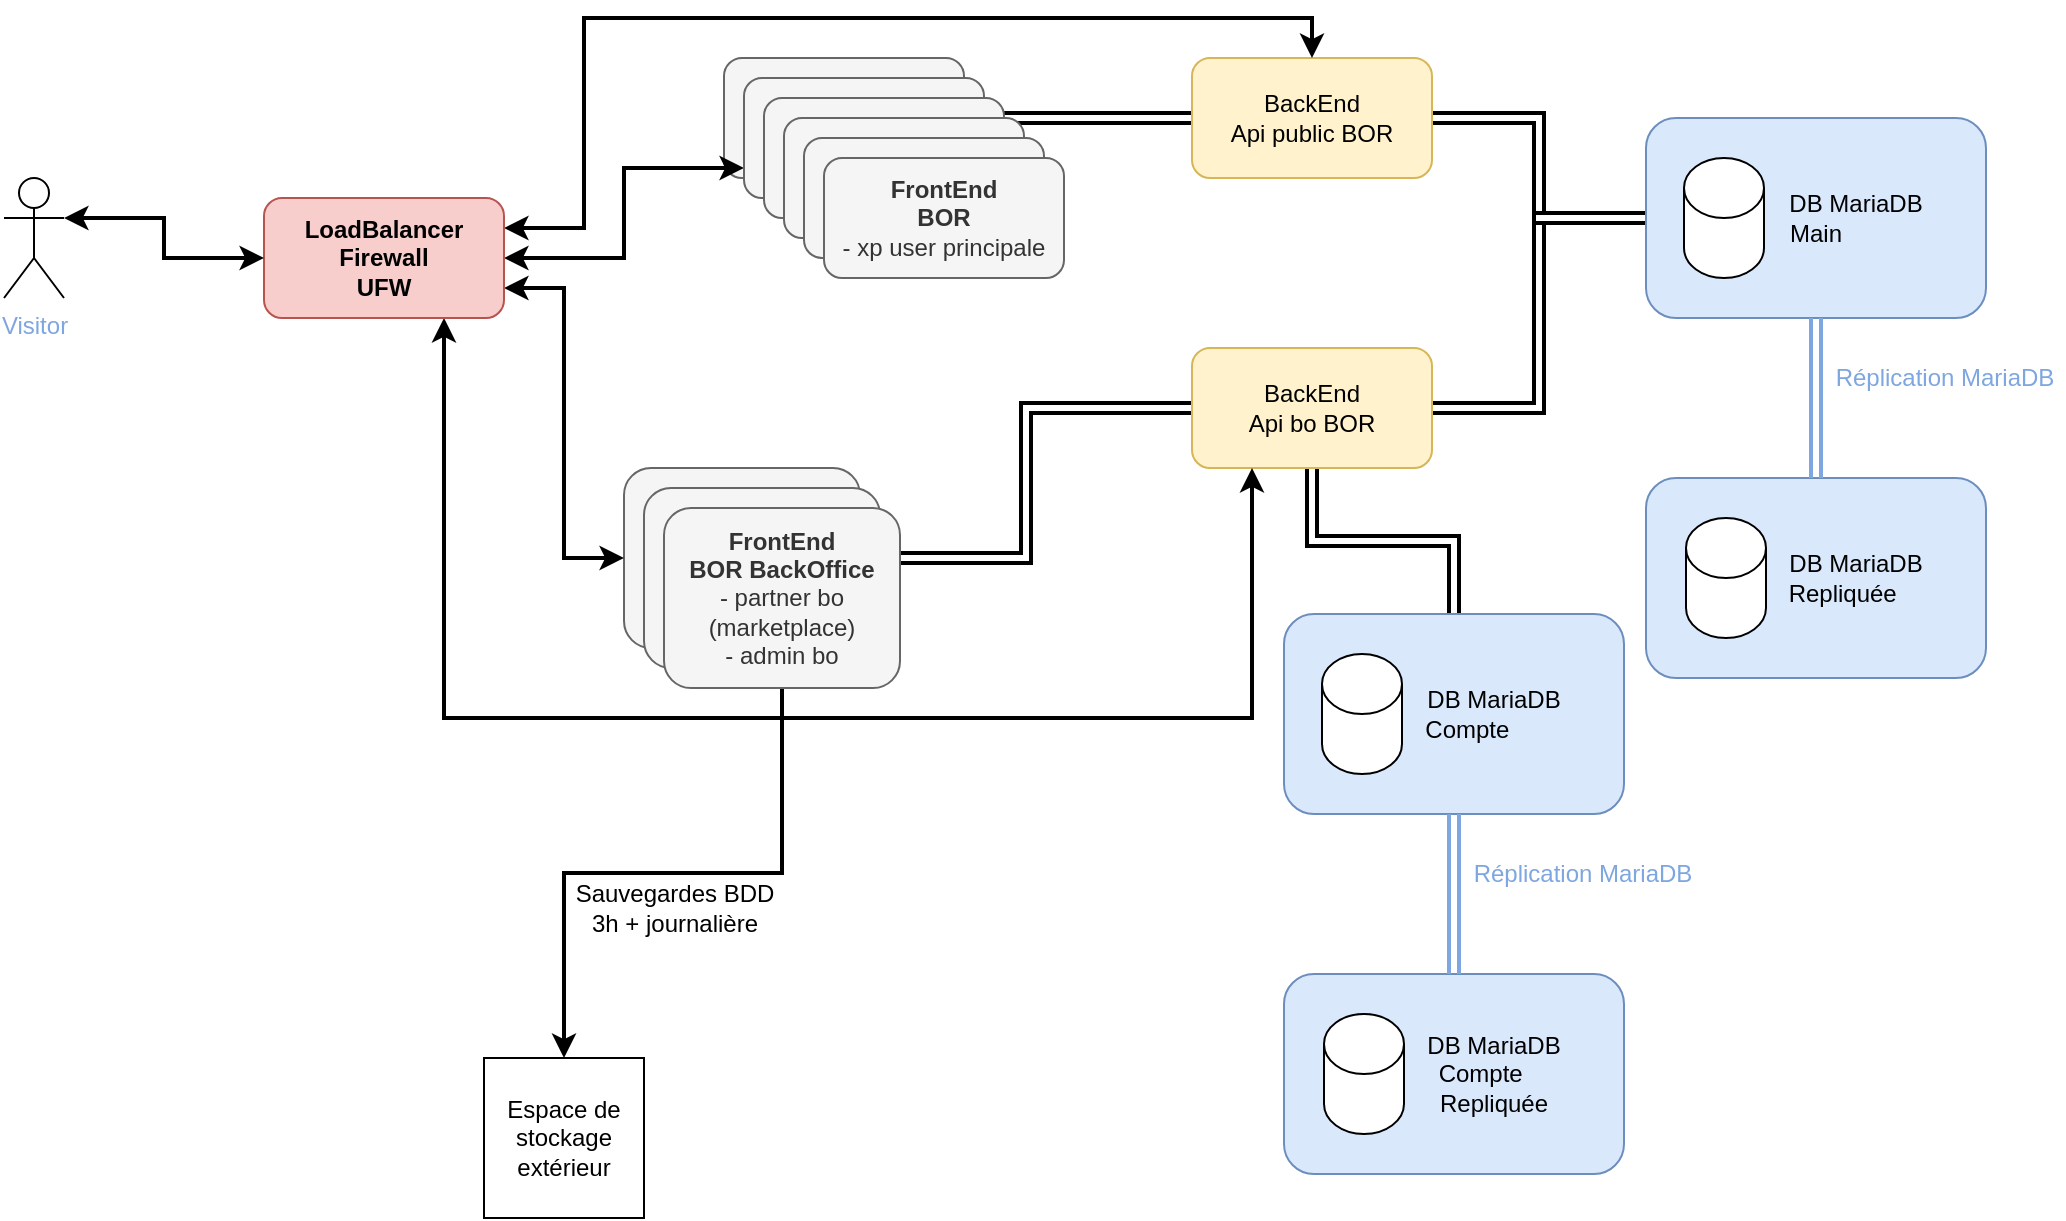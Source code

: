 <mxfile version="16.4.11" type="github"><diagram id="IlHmeUBs8ijX_K0DylmP" name="Page-1"><mxGraphModel dx="2249" dy="762" grid="1" gridSize="10" guides="1" tooltips="1" connect="1" arrows="1" fold="1" page="1" pageScale="1" pageWidth="827" pageHeight="1169" math="0" shadow="0"><root><mxCell id="0"/><mxCell id="1" parent="0"/><mxCell id="RqqOxDh15y2Ho8kNKX7J-13" style="edgeStyle=orthogonalEdgeStyle;rounded=0;orthogonalLoop=1;jettySize=auto;html=1;exitX=1;exitY=0.5;exitDx=0;exitDy=0;strokeColor=default;shape=link;strokeWidth=2;" edge="1" parent="1" source="RqqOxDh15y2Ho8kNKX7J-3" target="RqqOxDh15y2Ho8kNKX7J-4"><mxGeometry relative="1" as="geometry"/></mxCell><mxCell id="RqqOxDh15y2Ho8kNKX7J-3" value="&lt;b&gt;FrontEnd&lt;br&gt;BOR&lt;/b&gt;&lt;br&gt;- xp user principale" style="rounded=1;whiteSpace=wrap;html=1;fillColor=#f5f5f5;fontColor=#333333;strokeColor=#666666;" vertex="1" parent="1"><mxGeometry x="60" y="50" width="120" height="60" as="geometry"/></mxCell><mxCell id="RqqOxDh15y2Ho8kNKX7J-16" style="edgeStyle=orthogonalEdgeStyle;shape=link;rounded=0;orthogonalLoop=1;jettySize=auto;html=1;exitX=1;exitY=0.5;exitDx=0;exitDy=0;strokeColor=default;strokeWidth=2;" edge="1" parent="1" source="RqqOxDh15y2Ho8kNKX7J-4" target="RqqOxDh15y2Ho8kNKX7J-8"><mxGeometry relative="1" as="geometry"/></mxCell><mxCell id="RqqOxDh15y2Ho8kNKX7J-4" value="BackEnd&lt;br&gt;Api public BOR" style="rounded=1;whiteSpace=wrap;html=1;fillColor=#fff2cc;strokeColor=#d6b656;" vertex="1" parent="1"><mxGeometry x="294" y="50" width="120" height="60" as="geometry"/></mxCell><mxCell id="RqqOxDh15y2Ho8kNKX7J-14" style="edgeStyle=orthogonalEdgeStyle;shape=link;rounded=0;orthogonalLoop=1;jettySize=auto;html=1;exitX=1;exitY=0.5;exitDx=0;exitDy=0;strokeColor=default;strokeWidth=2;" edge="1" parent="1" source="RqqOxDh15y2Ho8kNKX7J-5" target="RqqOxDh15y2Ho8kNKX7J-6"><mxGeometry relative="1" as="geometry"/></mxCell><mxCell id="RqqOxDh15y2Ho8kNKX7J-5" value="&lt;b&gt;FrontEnd&lt;br&gt;BOR BackOffice&lt;/b&gt;&lt;br&gt;- partner bo (marketplace)&lt;br&gt;- admin bo" style="rounded=1;whiteSpace=wrap;html=1;fillColor=#f5f5f5;fontColor=#333333;strokeColor=#666666;" vertex="1" parent="1"><mxGeometry x="10" y="255" width="118" height="90" as="geometry"/></mxCell><mxCell id="RqqOxDh15y2Ho8kNKX7J-15" style="edgeStyle=orthogonalEdgeStyle;shape=link;rounded=0;orthogonalLoop=1;jettySize=auto;html=1;exitX=1;exitY=0.5;exitDx=0;exitDy=0;entryX=0;entryY=0.5;entryDx=0;entryDy=0;strokeColor=default;strokeWidth=2;" edge="1" parent="1" source="RqqOxDh15y2Ho8kNKX7J-6" target="RqqOxDh15y2Ho8kNKX7J-8"><mxGeometry relative="1" as="geometry"/></mxCell><mxCell id="RqqOxDh15y2Ho8kNKX7J-27" style="edgeStyle=orthogonalEdgeStyle;shape=link;rounded=0;orthogonalLoop=1;jettySize=auto;html=1;exitX=0.5;exitY=1;exitDx=0;exitDy=0;fontColor=#7EA6E0;strokeColor=#000000;strokeWidth=2;" edge="1" parent="1" source="RqqOxDh15y2Ho8kNKX7J-6" target="RqqOxDh15y2Ho8kNKX7J-20"><mxGeometry relative="1" as="geometry"/></mxCell><mxCell id="RqqOxDh15y2Ho8kNKX7J-6" value="BackEnd&lt;br&gt;Api bo BOR" style="rounded=1;whiteSpace=wrap;html=1;fillColor=#fff2cc;strokeColor=#d6b656;" vertex="1" parent="1"><mxGeometry x="294" y="195" width="120" height="60" as="geometry"/></mxCell><mxCell id="RqqOxDh15y2Ho8kNKX7J-9" value="" style="group" vertex="1" connectable="0" parent="1"><mxGeometry x="520" y="80" width="170" height="100" as="geometry"/></mxCell><mxCell id="RqqOxDh15y2Ho8kNKX7J-8" value="&amp;nbsp; &amp;nbsp; &amp;nbsp; &amp;nbsp; &amp;nbsp; &amp;nbsp; DB MariaDB&lt;br&gt;Main" style="rounded=1;whiteSpace=wrap;html=1;fillColor=#dae8fc;strokeColor=#6c8ebf;" vertex="1" parent="RqqOxDh15y2Ho8kNKX7J-9"><mxGeometry x="1" width="170" height="100" as="geometry"/></mxCell><mxCell id="RqqOxDh15y2Ho8kNKX7J-7" value="" style="shape=cylinder3;whiteSpace=wrap;html=1;boundedLbl=1;backgroundOutline=1;size=15;" vertex="1" parent="RqqOxDh15y2Ho8kNKX7J-9"><mxGeometry x="20" y="20" width="40" height="60" as="geometry"/></mxCell><mxCell id="RqqOxDh15y2Ho8kNKX7J-10" value="" style="group" vertex="1" connectable="0" parent="1"><mxGeometry x="521" y="260" width="170" height="100" as="geometry"/></mxCell><mxCell id="RqqOxDh15y2Ho8kNKX7J-11" value="&amp;nbsp; &amp;nbsp; &amp;nbsp; &amp;nbsp; &amp;nbsp; &amp;nbsp; DB MariaDB&lt;br&gt;&amp;nbsp; &amp;nbsp; &amp;nbsp; &amp;nbsp; Repliquée" style="rounded=1;whiteSpace=wrap;html=1;fillColor=#dae8fc;strokeColor=#6c8ebf;" vertex="1" parent="RqqOxDh15y2Ho8kNKX7J-10"><mxGeometry width="170" height="100" as="geometry"/></mxCell><mxCell id="RqqOxDh15y2Ho8kNKX7J-12" value="" style="shape=cylinder3;whiteSpace=wrap;html=1;boundedLbl=1;backgroundOutline=1;size=15;" vertex="1" parent="RqqOxDh15y2Ho8kNKX7J-10"><mxGeometry x="20" y="20" width="40" height="60" as="geometry"/></mxCell><mxCell id="RqqOxDh15y2Ho8kNKX7J-17" style="edgeStyle=orthogonalEdgeStyle;shape=link;rounded=0;orthogonalLoop=1;jettySize=auto;html=1;exitX=0.5;exitY=1;exitDx=0;exitDy=0;entryX=0.5;entryY=0;entryDx=0;entryDy=0;strokeColor=#7EA6E0;strokeWidth=2;" edge="1" parent="1" source="RqqOxDh15y2Ho8kNKX7J-8" target="RqqOxDh15y2Ho8kNKX7J-11"><mxGeometry relative="1" as="geometry"/></mxCell><mxCell id="RqqOxDh15y2Ho8kNKX7J-18" value="&lt;font color=&quot;#7ea6e0&quot;&gt;Réplication MariaDB&lt;/font&gt;" style="text;html=1;align=center;verticalAlign=middle;resizable=0;points=[];autosize=1;strokeColor=none;fillColor=none;" vertex="1" parent="1"><mxGeometry x="610" y="200" width="120" height="20" as="geometry"/></mxCell><mxCell id="RqqOxDh15y2Ho8kNKX7J-19" value="" style="group" vertex="1" connectable="0" parent="1"><mxGeometry x="339" y="328" width="170" height="100" as="geometry"/></mxCell><mxCell id="RqqOxDh15y2Ho8kNKX7J-20" value="&amp;nbsp; &amp;nbsp; &amp;nbsp; &amp;nbsp; &amp;nbsp; &amp;nbsp; DB MariaDB&lt;br&gt;&amp;nbsp; &amp;nbsp; Compte" style="rounded=1;whiteSpace=wrap;html=1;fillColor=#dae8fc;strokeColor=#6c8ebf;" vertex="1" parent="RqqOxDh15y2Ho8kNKX7J-19"><mxGeometry x="1" width="170" height="100" as="geometry"/></mxCell><mxCell id="RqqOxDh15y2Ho8kNKX7J-21" value="" style="shape=cylinder3;whiteSpace=wrap;html=1;boundedLbl=1;backgroundOutline=1;size=15;" vertex="1" parent="RqqOxDh15y2Ho8kNKX7J-19"><mxGeometry x="20" y="20" width="40" height="60" as="geometry"/></mxCell><mxCell id="RqqOxDh15y2Ho8kNKX7J-22" value="" style="group" vertex="1" connectable="0" parent="1"><mxGeometry x="340" y="508" width="170" height="100" as="geometry"/></mxCell><mxCell id="RqqOxDh15y2Ho8kNKX7J-23" value="&amp;nbsp; &amp;nbsp; &amp;nbsp; &amp;nbsp; &amp;nbsp; &amp;nbsp; DB MariaDB&lt;br&gt;&amp;nbsp; &amp;nbsp; &amp;nbsp; &amp;nbsp; Compte &lt;br&gt;&amp;nbsp; &amp;nbsp; &amp;nbsp; &amp;nbsp; &amp;nbsp; &amp;nbsp; Repliquée" style="rounded=1;whiteSpace=wrap;html=1;fillColor=#dae8fc;strokeColor=#6c8ebf;" vertex="1" parent="RqqOxDh15y2Ho8kNKX7J-22"><mxGeometry width="170" height="100" as="geometry"/></mxCell><mxCell id="RqqOxDh15y2Ho8kNKX7J-24" value="" style="shape=cylinder3;whiteSpace=wrap;html=1;boundedLbl=1;backgroundOutline=1;size=15;" vertex="1" parent="RqqOxDh15y2Ho8kNKX7J-22"><mxGeometry x="20" y="20" width="40" height="60" as="geometry"/></mxCell><mxCell id="RqqOxDh15y2Ho8kNKX7J-25" style="edgeStyle=orthogonalEdgeStyle;shape=link;rounded=0;orthogonalLoop=1;jettySize=auto;html=1;exitX=0.5;exitY=1;exitDx=0;exitDy=0;entryX=0.5;entryY=0;entryDx=0;entryDy=0;strokeColor=#7EA6E0;strokeWidth=2;" edge="1" parent="1" source="RqqOxDh15y2Ho8kNKX7J-20" target="RqqOxDh15y2Ho8kNKX7J-23"><mxGeometry relative="1" as="geometry"/></mxCell><mxCell id="RqqOxDh15y2Ho8kNKX7J-26" value="&lt;font color=&quot;#7ea6e0&quot;&gt;Réplication MariaDB&lt;/font&gt;" style="text;html=1;align=center;verticalAlign=middle;resizable=0;points=[];autosize=1;strokeColor=none;fillColor=none;" vertex="1" parent="1"><mxGeometry x="429" y="448" width="120" height="20" as="geometry"/></mxCell><mxCell id="RqqOxDh15y2Ho8kNKX7J-38" style="edgeStyle=orthogonalEdgeStyle;rounded=0;orthogonalLoop=1;jettySize=auto;html=1;exitX=1;exitY=0.5;exitDx=0;exitDy=0;entryX=0;entryY=0.75;entryDx=0;entryDy=0;fontColor=#7EA6E0;strokeColor=#000000;strokeWidth=2;startArrow=classic;startFill=1;" edge="1" parent="1" source="RqqOxDh15y2Ho8kNKX7J-28" target="RqqOxDh15y2Ho8kNKX7J-31"><mxGeometry relative="1" as="geometry"/></mxCell><mxCell id="RqqOxDh15y2Ho8kNKX7J-39" style="edgeStyle=orthogonalEdgeStyle;rounded=0;orthogonalLoop=1;jettySize=auto;html=1;exitX=1;exitY=0.75;exitDx=0;exitDy=0;entryX=0;entryY=0.5;entryDx=0;entryDy=0;fontColor=#7EA6E0;startArrow=classic;startFill=1;strokeColor=#000000;strokeWidth=2;" edge="1" parent="1" source="RqqOxDh15y2Ho8kNKX7J-28" target="RqqOxDh15y2Ho8kNKX7J-5"><mxGeometry relative="1" as="geometry"/></mxCell><mxCell id="RqqOxDh15y2Ho8kNKX7J-40" style="edgeStyle=orthogonalEdgeStyle;rounded=0;orthogonalLoop=1;jettySize=auto;html=1;exitX=1;exitY=0.25;exitDx=0;exitDy=0;entryX=0.5;entryY=0;entryDx=0;entryDy=0;fontColor=#7EA6E0;startArrow=classic;startFill=1;strokeColor=#000000;strokeWidth=2;" edge="1" parent="1" source="RqqOxDh15y2Ho8kNKX7J-28" target="RqqOxDh15y2Ho8kNKX7J-4"><mxGeometry relative="1" as="geometry"><Array as="points"><mxPoint x="-10" y="135"/><mxPoint x="-10" y="30"/><mxPoint x="354" y="30"/></Array></mxGeometry></mxCell><mxCell id="RqqOxDh15y2Ho8kNKX7J-41" style="edgeStyle=orthogonalEdgeStyle;rounded=0;orthogonalLoop=1;jettySize=auto;html=1;exitX=0.75;exitY=1;exitDx=0;exitDy=0;entryX=0.25;entryY=1;entryDx=0;entryDy=0;fontColor=#7EA6E0;startArrow=classic;startFill=1;strokeColor=#000000;strokeWidth=2;" edge="1" parent="1" source="RqqOxDh15y2Ho8kNKX7J-28" target="RqqOxDh15y2Ho8kNKX7J-6"><mxGeometry relative="1" as="geometry"><Array as="points"><mxPoint x="-80" y="380"/><mxPoint x="324" y="380"/></Array></mxGeometry></mxCell><mxCell id="RqqOxDh15y2Ho8kNKX7J-28" value="&lt;b&gt;LoadBalancer&lt;br&gt;Firewall&lt;br&gt;UFW&lt;br&gt;&lt;/b&gt;" style="rounded=1;whiteSpace=wrap;html=1;fillColor=#f8cecc;strokeColor=#b85450;" vertex="1" parent="1"><mxGeometry x="-170" y="120" width="120" height="60" as="geometry"/></mxCell><mxCell id="RqqOxDh15y2Ho8kNKX7J-30" style="edgeStyle=orthogonalEdgeStyle;rounded=0;orthogonalLoop=1;jettySize=auto;html=1;exitX=1;exitY=0.333;exitDx=0;exitDy=0;exitPerimeter=0;fontColor=#7EA6E0;strokeColor=#000000;strokeWidth=2;startArrow=classic;startFill=1;" edge="1" parent="1" source="RqqOxDh15y2Ho8kNKX7J-29" target="RqqOxDh15y2Ho8kNKX7J-28"><mxGeometry relative="1" as="geometry"/></mxCell><mxCell id="RqqOxDh15y2Ho8kNKX7J-29" value="Visitor" style="shape=umlActor;verticalLabelPosition=bottom;verticalAlign=top;html=1;outlineConnect=0;fontColor=#7EA6E0;" vertex="1" parent="1"><mxGeometry x="-300" y="110" width="30" height="60" as="geometry"/></mxCell><mxCell id="RqqOxDh15y2Ho8kNKX7J-31" value="&lt;b&gt;FrontEnd&lt;br&gt;BOR&lt;/b&gt;&lt;br&gt;- xp user principale" style="rounded=1;whiteSpace=wrap;html=1;fillColor=#f5f5f5;fontColor=#333333;strokeColor=#666666;" vertex="1" parent="1"><mxGeometry x="70" y="60" width="120" height="60" as="geometry"/></mxCell><mxCell id="RqqOxDh15y2Ho8kNKX7J-32" value="&lt;b&gt;FrontEnd&lt;br&gt;BOR&lt;/b&gt;&lt;br&gt;- xp user principale" style="rounded=1;whiteSpace=wrap;html=1;fillColor=#f5f5f5;fontColor=#333333;strokeColor=#666666;" vertex="1" parent="1"><mxGeometry x="80" y="70" width="120" height="60" as="geometry"/></mxCell><mxCell id="RqqOxDh15y2Ho8kNKX7J-33" value="&lt;b&gt;FrontEnd&lt;br&gt;BOR&lt;/b&gt;&lt;br&gt;- xp user principale" style="rounded=1;whiteSpace=wrap;html=1;fillColor=#f5f5f5;fontColor=#333333;strokeColor=#666666;" vertex="1" parent="1"><mxGeometry x="90" y="80" width="120" height="60" as="geometry"/></mxCell><mxCell id="RqqOxDh15y2Ho8kNKX7J-34" value="&lt;b&gt;FrontEnd&lt;br&gt;BOR&lt;/b&gt;&lt;br&gt;- xp user principale" style="rounded=1;whiteSpace=wrap;html=1;fillColor=#f5f5f5;fontColor=#333333;strokeColor=#666666;" vertex="1" parent="1"><mxGeometry x="100" y="90" width="120" height="60" as="geometry"/></mxCell><mxCell id="RqqOxDh15y2Ho8kNKX7J-35" value="&lt;b&gt;FrontEnd&lt;br&gt;BOR&lt;/b&gt;&lt;br&gt;- xp user principale" style="rounded=1;whiteSpace=wrap;html=1;fillColor=#f5f5f5;fontColor=#333333;strokeColor=#666666;" vertex="1" parent="1"><mxGeometry x="110" y="100" width="120" height="60" as="geometry"/></mxCell><mxCell id="RqqOxDh15y2Ho8kNKX7J-36" value="&lt;b&gt;FrontEnd&lt;br&gt;BOR BackOffice&lt;/b&gt;&lt;br&gt;- partner bo (marketplace)&lt;br&gt;- admin bo" style="rounded=1;whiteSpace=wrap;html=1;fillColor=#f5f5f5;fontColor=#333333;strokeColor=#666666;" vertex="1" parent="1"><mxGeometry x="20" y="265" width="118" height="90" as="geometry"/></mxCell><mxCell id="RqqOxDh15y2Ho8kNKX7J-43" style="edgeStyle=orthogonalEdgeStyle;rounded=0;orthogonalLoop=1;jettySize=auto;html=1;exitX=0.5;exitY=1;exitDx=0;exitDy=0;entryX=0.5;entryY=0;entryDx=0;entryDy=0;fontColor=#000000;startArrow=none;startFill=0;strokeColor=#000000;strokeWidth=2;" edge="1" parent="1" source="RqqOxDh15y2Ho8kNKX7J-37" target="RqqOxDh15y2Ho8kNKX7J-42"><mxGeometry relative="1" as="geometry"/></mxCell><mxCell id="RqqOxDh15y2Ho8kNKX7J-37" value="&lt;b&gt;FrontEnd&lt;br&gt;BOR BackOffice&lt;/b&gt;&lt;br&gt;- partner bo (marketplace)&lt;br&gt;- admin bo" style="rounded=1;whiteSpace=wrap;html=1;fillColor=#f5f5f5;fontColor=#333333;strokeColor=#666666;" vertex="1" parent="1"><mxGeometry x="30" y="275" width="118" height="90" as="geometry"/></mxCell><mxCell id="RqqOxDh15y2Ho8kNKX7J-42" value="&lt;font color=&quot;#000000&quot;&gt;Espace de stockage&lt;br&gt;extérieur&lt;/font&gt;" style="whiteSpace=wrap;html=1;aspect=fixed;fontColor=#7EA6E0;" vertex="1" parent="1"><mxGeometry x="-60" y="550" width="80" height="80" as="geometry"/></mxCell><mxCell id="RqqOxDh15y2Ho8kNKX7J-44" value="Sauvegardes BDD&lt;br&gt;3h + journalière" style="text;html=1;align=center;verticalAlign=middle;resizable=0;points=[];autosize=1;strokeColor=none;fillColor=none;fontColor=#000000;" vertex="1" parent="1"><mxGeometry x="-20" y="460" width="110" height="30" as="geometry"/></mxCell></root></mxGraphModel></diagram></mxfile>